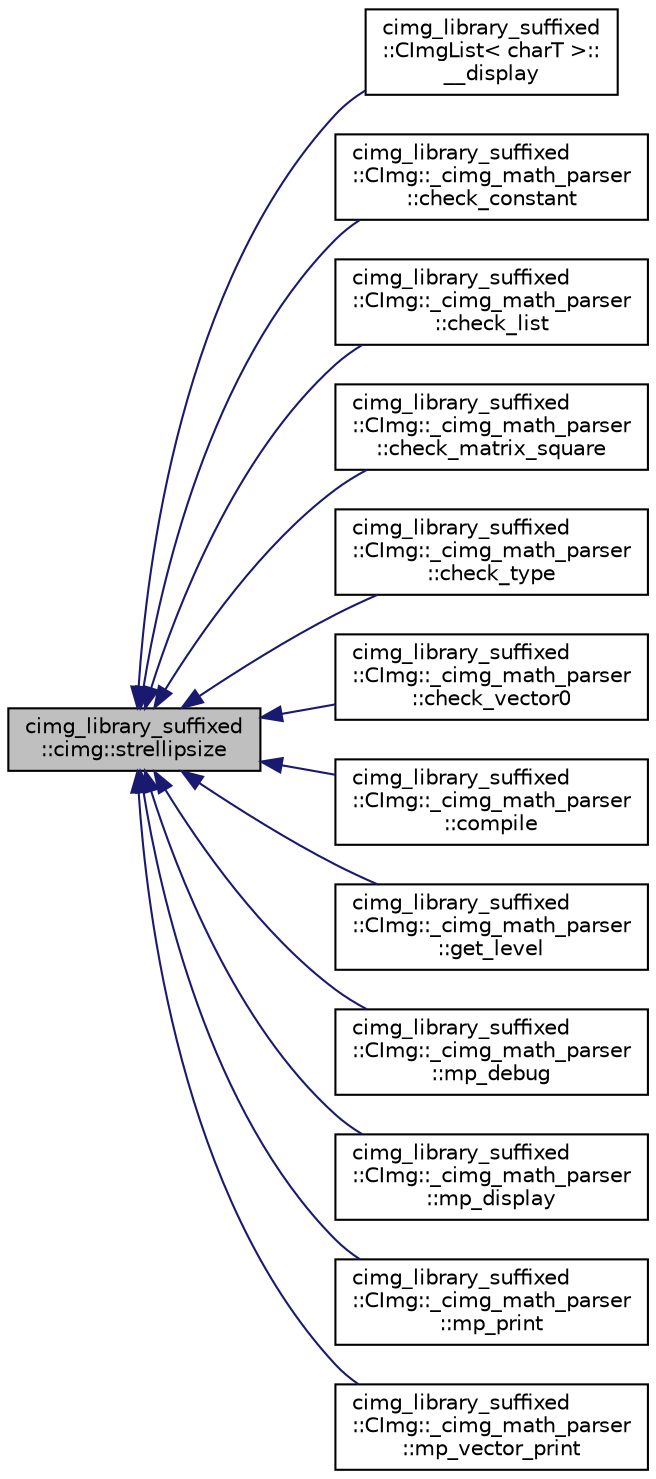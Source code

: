 digraph "cimg_library_suffixed::cimg::strellipsize"
{
 // INTERACTIVE_SVG=YES
  edge [fontname="Helvetica",fontsize="10",labelfontname="Helvetica",labelfontsize="10"];
  node [fontname="Helvetica",fontsize="10",shape=record];
  rankdir="LR";
  Node3729 [label="cimg_library_suffixed\l::cimg::strellipsize",height=0.2,width=0.4,color="black", fillcolor="grey75", style="filled", fontcolor="black"];
  Node3729 -> Node3730 [dir="back",color="midnightblue",fontsize="10",style="solid",fontname="Helvetica"];
  Node3730 [label="cimg_library_suffixed\l::CImgList\< charT \>::\l__display",height=0.2,width=0.4,color="black", fillcolor="white", style="filled",URL="$structcimg__library__suffixed_1_1_c_img_list.html#aeb6a521c8b09a85000e5f39a1dbbc1d0"];
  Node3729 -> Node3731 [dir="back",color="midnightblue",fontsize="10",style="solid",fontname="Helvetica"];
  Node3731 [label="cimg_library_suffixed\l::CImg::_cimg_math_parser\l::check_constant",height=0.2,width=0.4,color="black", fillcolor="white", style="filled",URL="$structcimg__library__suffixed_1_1_c_img_1_1__cimg__math__parser.html#ab95626fc3c9df8e9bb3d182328372379"];
  Node3729 -> Node3732 [dir="back",color="midnightblue",fontsize="10",style="solid",fontname="Helvetica"];
  Node3732 [label="cimg_library_suffixed\l::CImg::_cimg_math_parser\l::check_list",height=0.2,width=0.4,color="black", fillcolor="white", style="filled",URL="$structcimg__library__suffixed_1_1_c_img_1_1__cimg__math__parser.html#af19c9440058cbae77a2d7aafb576fb86"];
  Node3729 -> Node3733 [dir="back",color="midnightblue",fontsize="10",style="solid",fontname="Helvetica"];
  Node3733 [label="cimg_library_suffixed\l::CImg::_cimg_math_parser\l::check_matrix_square",height=0.2,width=0.4,color="black", fillcolor="white", style="filled",URL="$structcimg__library__suffixed_1_1_c_img_1_1__cimg__math__parser.html#a9eaf3a1d2c38a1a1b9275604320fc1cc"];
  Node3729 -> Node3734 [dir="back",color="midnightblue",fontsize="10",style="solid",fontname="Helvetica"];
  Node3734 [label="cimg_library_suffixed\l::CImg::_cimg_math_parser\l::check_type",height=0.2,width=0.4,color="black", fillcolor="white", style="filled",URL="$structcimg__library__suffixed_1_1_c_img_1_1__cimg__math__parser.html#ae5bd43fbdd9ff01b95538fd9958ea79f"];
  Node3729 -> Node3735 [dir="back",color="midnightblue",fontsize="10",style="solid",fontname="Helvetica"];
  Node3735 [label="cimg_library_suffixed\l::CImg::_cimg_math_parser\l::check_vector0",height=0.2,width=0.4,color="black", fillcolor="white", style="filled",URL="$structcimg__library__suffixed_1_1_c_img_1_1__cimg__math__parser.html#adb9859b0bd33e7d69c94b50d407b7a9e"];
  Node3729 -> Node3736 [dir="back",color="midnightblue",fontsize="10",style="solid",fontname="Helvetica"];
  Node3736 [label="cimg_library_suffixed\l::CImg::_cimg_math_parser\l::compile",height=0.2,width=0.4,color="black", fillcolor="white", style="filled",URL="$structcimg__library__suffixed_1_1_c_img_1_1__cimg__math__parser.html#a318c44c5d1f4f0114355f37ace87a4ae"];
  Node3729 -> Node3737 [dir="back",color="midnightblue",fontsize="10",style="solid",fontname="Helvetica"];
  Node3737 [label="cimg_library_suffixed\l::CImg::_cimg_math_parser\l::get_level",height=0.2,width=0.4,color="black", fillcolor="white", style="filled",URL="$structcimg__library__suffixed_1_1_c_img_1_1__cimg__math__parser.html#aa74c7ba8d348cc412a488c81befae866"];
  Node3729 -> Node3738 [dir="back",color="midnightblue",fontsize="10",style="solid",fontname="Helvetica"];
  Node3738 [label="cimg_library_suffixed\l::CImg::_cimg_math_parser\l::mp_debug",height=0.2,width=0.4,color="black", fillcolor="white", style="filled",URL="$structcimg__library__suffixed_1_1_c_img_1_1__cimg__math__parser.html#a27d4090a1e0898e322c211b61b1c3d54"];
  Node3729 -> Node3739 [dir="back",color="midnightblue",fontsize="10",style="solid",fontname="Helvetica"];
  Node3739 [label="cimg_library_suffixed\l::CImg::_cimg_math_parser\l::mp_display",height=0.2,width=0.4,color="black", fillcolor="white", style="filled",URL="$structcimg__library__suffixed_1_1_c_img_1_1__cimg__math__parser.html#ad1a26d5e0bb46bb8e44f62103543fe67"];
  Node3729 -> Node3740 [dir="back",color="midnightblue",fontsize="10",style="solid",fontname="Helvetica"];
  Node3740 [label="cimg_library_suffixed\l::CImg::_cimg_math_parser\l::mp_print",height=0.2,width=0.4,color="black", fillcolor="white", style="filled",URL="$structcimg__library__suffixed_1_1_c_img_1_1__cimg__math__parser.html#aad0725b5cc325c823bb66b26c48fa253"];
  Node3729 -> Node3741 [dir="back",color="midnightblue",fontsize="10",style="solid",fontname="Helvetica"];
  Node3741 [label="cimg_library_suffixed\l::CImg::_cimg_math_parser\l::mp_vector_print",height=0.2,width=0.4,color="black", fillcolor="white", style="filled",URL="$structcimg__library__suffixed_1_1_c_img_1_1__cimg__math__parser.html#a223221c97f90a501165ccafad7d0121a"];
}
